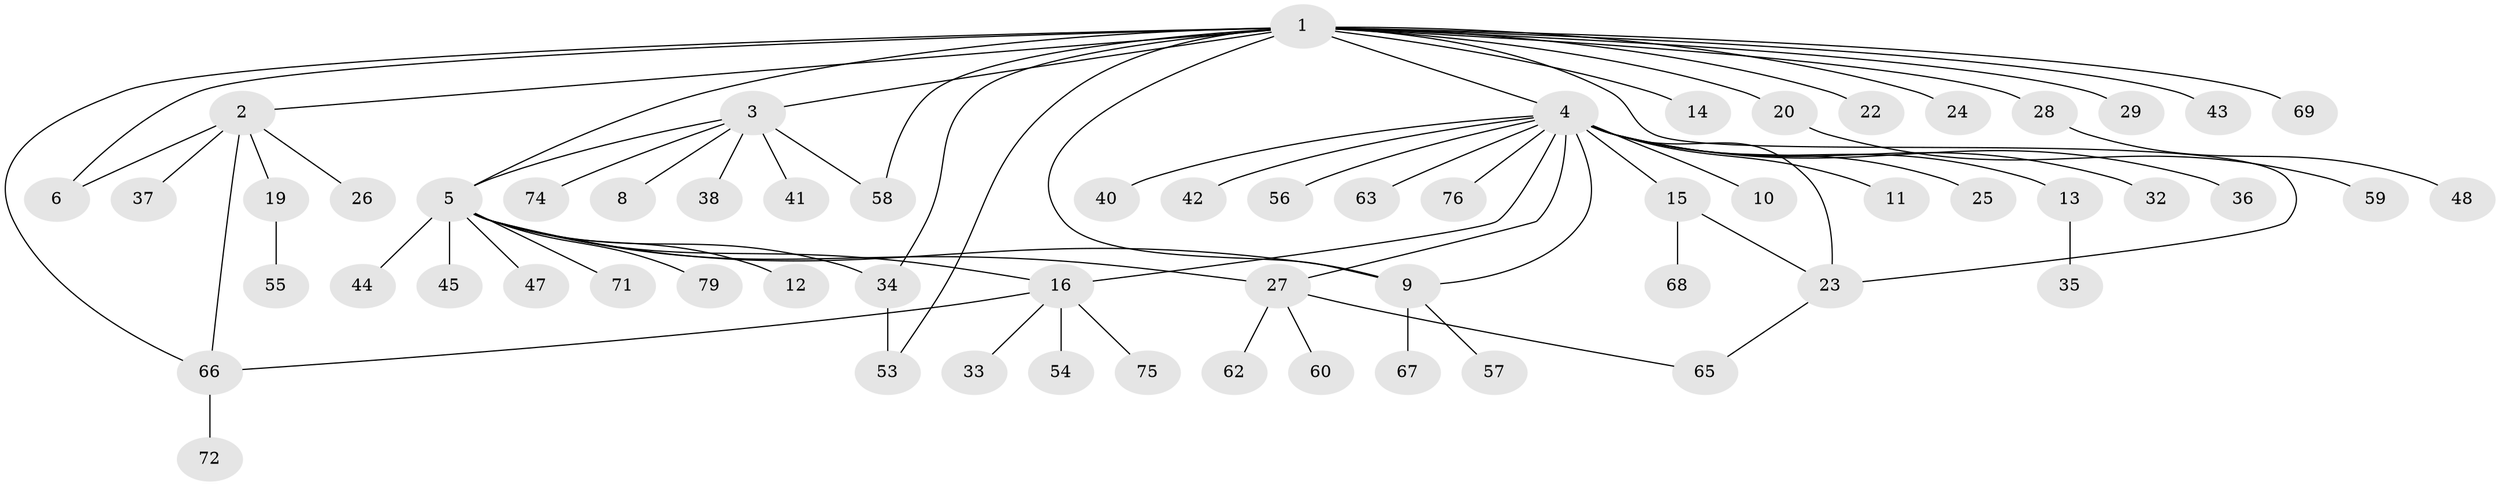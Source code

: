 // Generated by graph-tools (version 1.1) at 2025/51/02/27/25 19:51:56]
// undirected, 61 vertices, 74 edges
graph export_dot {
graph [start="1"]
  node [color=gray90,style=filled];
  1 [super="+73"];
  2 [super="+18"];
  3 [super="+77"];
  4 [super="+21"];
  5 [super="+61"];
  6 [super="+7"];
  8;
  9 [super="+50"];
  10;
  11;
  12;
  13;
  14;
  15 [super="+52"];
  16 [super="+17"];
  19;
  20 [super="+51"];
  22;
  23 [super="+31"];
  24;
  25;
  26;
  27 [super="+30"];
  28 [super="+49"];
  29;
  32;
  33 [super="+46"];
  34;
  35;
  36 [super="+39"];
  37;
  38;
  40;
  41;
  42;
  43;
  44;
  45;
  47;
  48;
  53 [super="+64"];
  54;
  55;
  56;
  57;
  58;
  59;
  60;
  62;
  63;
  65 [super="+70"];
  66 [super="+78"];
  67;
  68;
  69;
  71;
  72;
  74;
  75;
  76;
  79;
  1 -- 2;
  1 -- 3 [weight=2];
  1 -- 4;
  1 -- 6;
  1 -- 9;
  1 -- 14;
  1 -- 20;
  1 -- 22;
  1 -- 23;
  1 -- 24;
  1 -- 28;
  1 -- 29;
  1 -- 34;
  1 -- 43;
  1 -- 53;
  1 -- 58;
  1 -- 66;
  1 -- 69;
  1 -- 5;
  2 -- 19;
  2 -- 26;
  2 -- 37;
  2 -- 66;
  2 -- 6;
  3 -- 5;
  3 -- 8;
  3 -- 38;
  3 -- 41;
  3 -- 58;
  3 -- 74;
  4 -- 9;
  4 -- 10;
  4 -- 11;
  4 -- 13;
  4 -- 15;
  4 -- 16;
  4 -- 23 [weight=2];
  4 -- 32;
  4 -- 36;
  4 -- 42;
  4 -- 56;
  4 -- 63;
  4 -- 76;
  4 -- 40;
  4 -- 25;
  4 -- 27;
  5 -- 9;
  5 -- 12;
  5 -- 16;
  5 -- 27 [weight=2];
  5 -- 44;
  5 -- 45;
  5 -- 47;
  5 -- 71;
  5 -- 79;
  5 -- 34;
  9 -- 67;
  9 -- 57;
  13 -- 35;
  15 -- 23;
  15 -- 68;
  16 -- 33;
  16 -- 54;
  16 -- 75;
  16 -- 66;
  19 -- 55;
  20 -- 59;
  23 -- 65;
  27 -- 65;
  27 -- 60;
  27 -- 62;
  28 -- 48;
  34 -- 53;
  66 -- 72;
}

